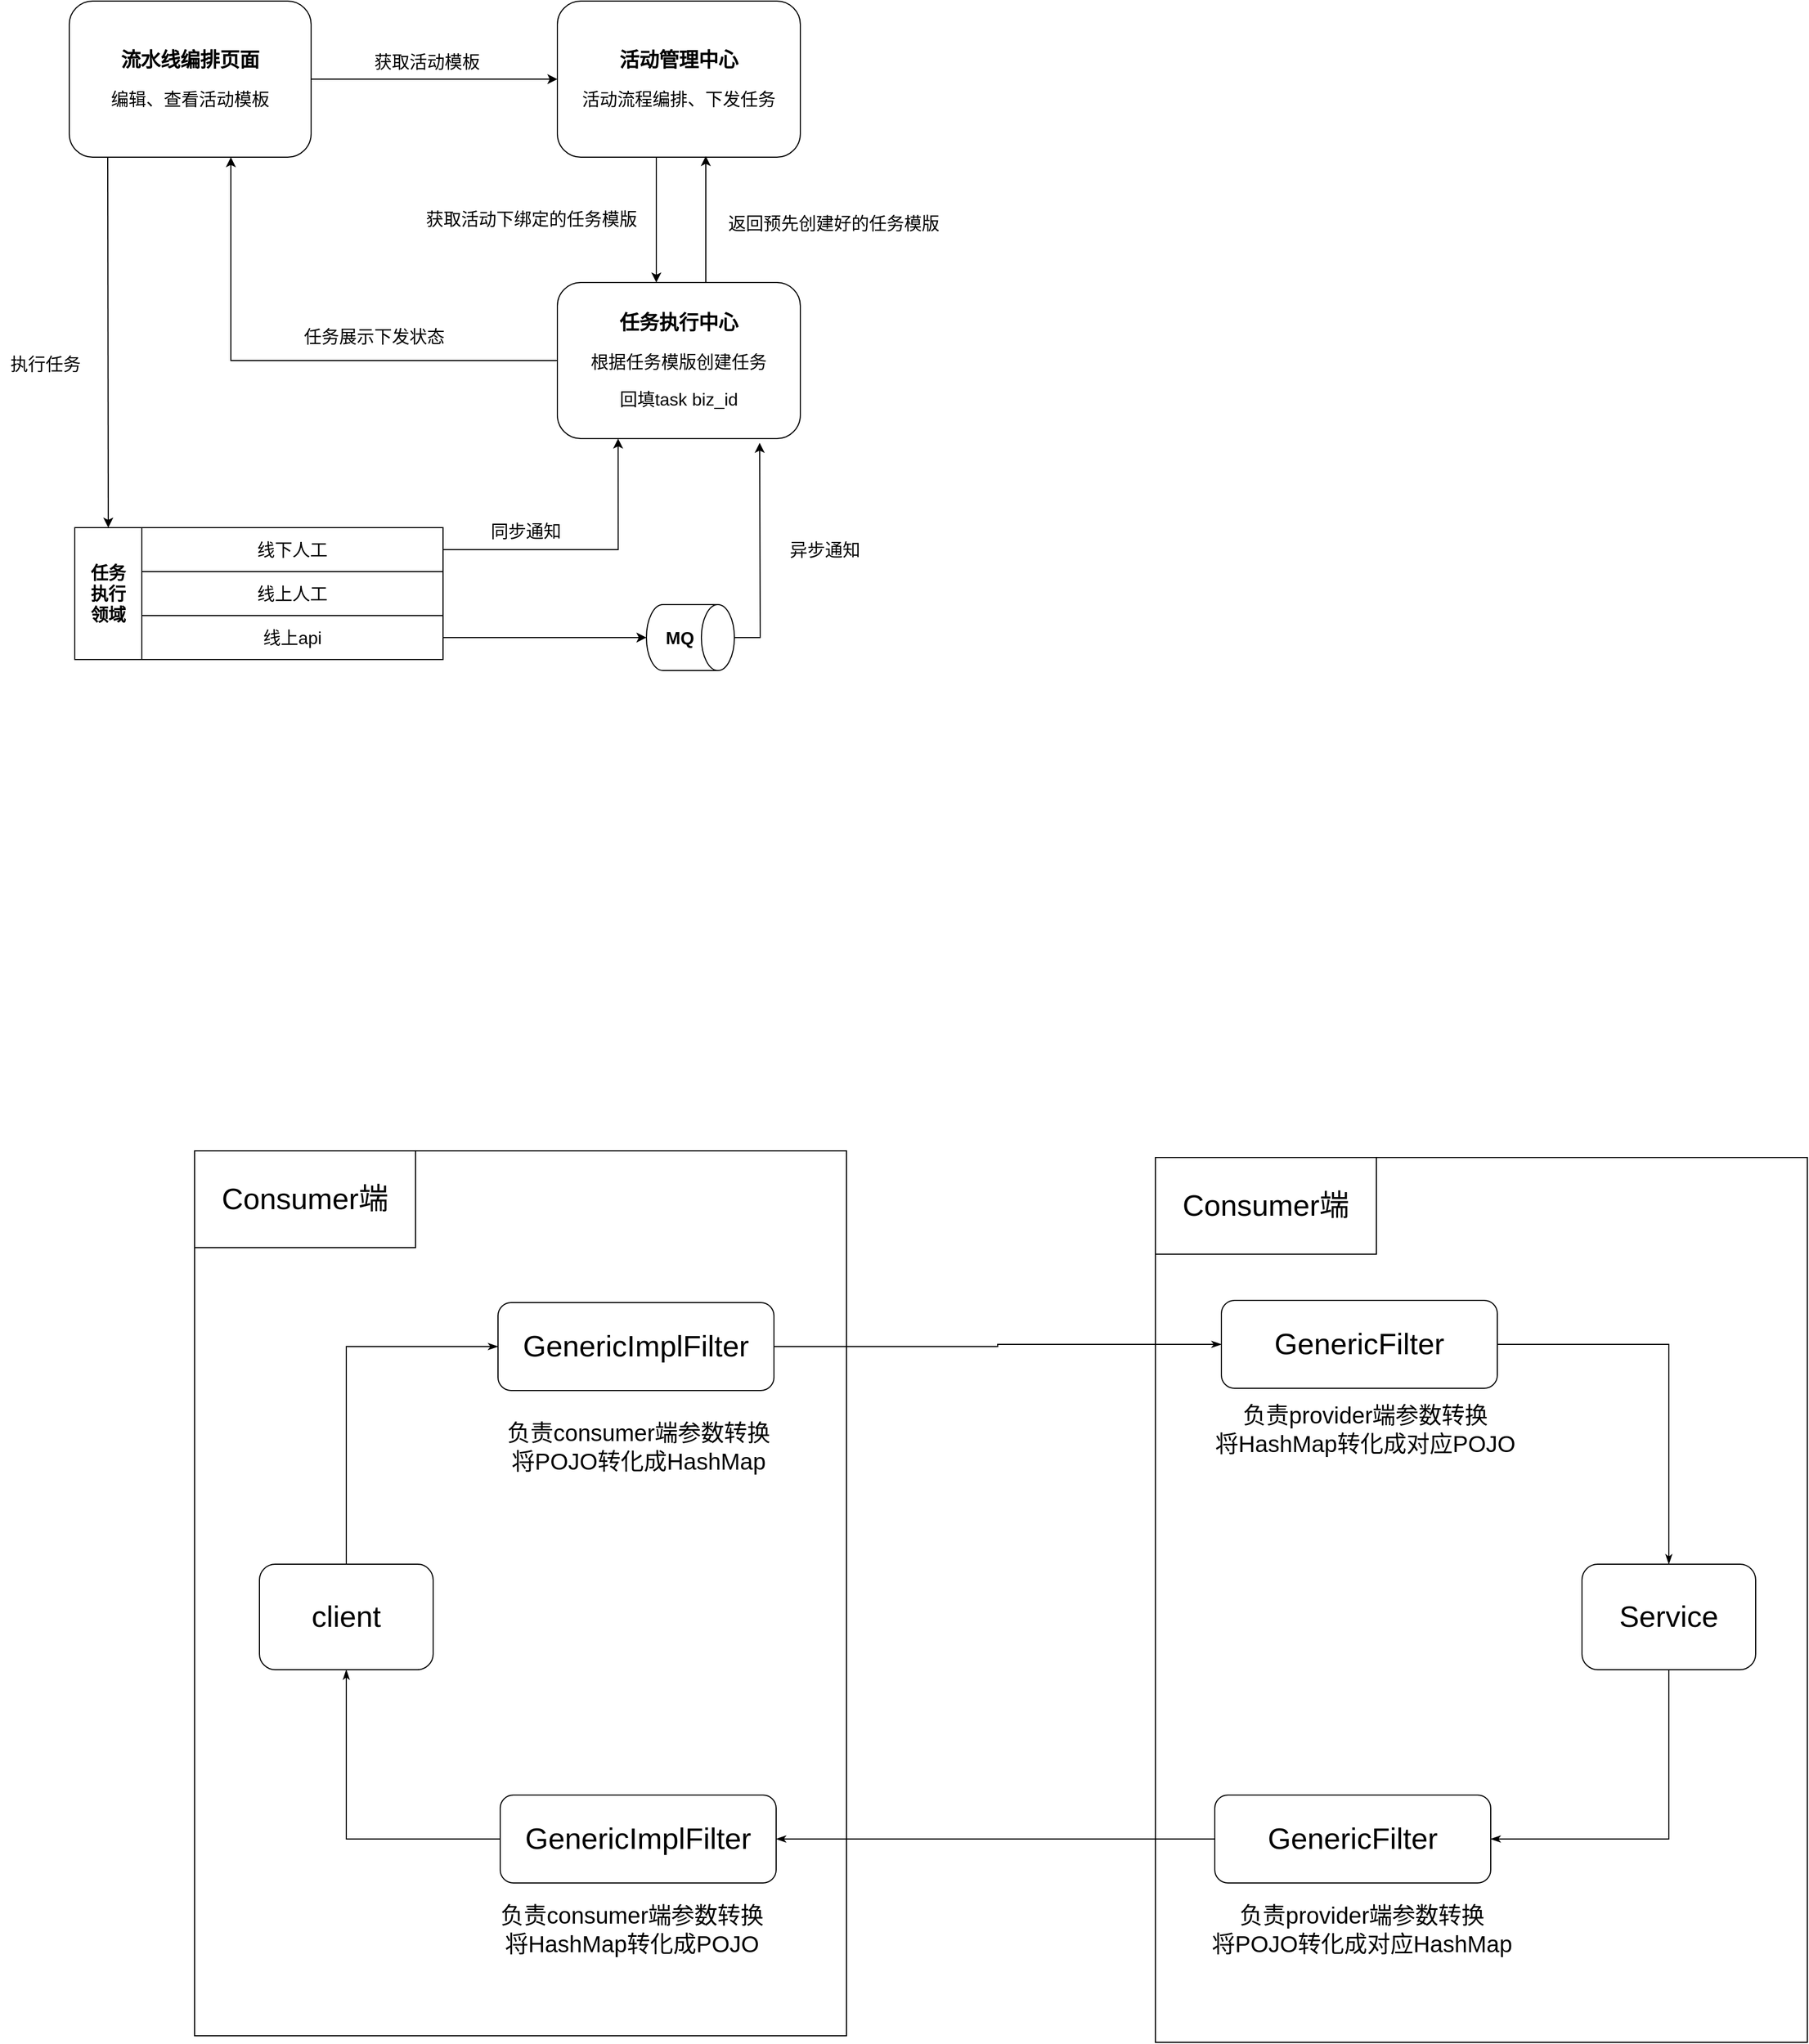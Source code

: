 <mxfile version="20.2.2" type="github"><diagram id="iIo1VOdqqlazAGS29YO0" name="第 1 页"><mxGraphModel dx="2800" dy="3176" grid="0" gridSize="10" guides="1" tooltips="1" connect="1" arrows="1" fold="1" page="1" pageScale="1" pageWidth="3300" pageHeight="4681" math="0" shadow="0"><root><mxCell id="0"/><mxCell id="1" parent="0"/><mxCell id="ehFY9bfY-wIoizmrNBvI-3" style="edgeStyle=orthogonalEdgeStyle;rounded=0;orthogonalLoop=1;jettySize=auto;html=1;entryX=0;entryY=0.5;entryDx=0;entryDy=0;fontSize=12;" parent="1" source="ehFY9bfY-wIoizmrNBvI-1" target="ehFY9bfY-wIoizmrNBvI-2" edge="1"><mxGeometry relative="1" as="geometry"/></mxCell><mxCell id="ehFY9bfY-wIoizmrNBvI-1" value="&lt;font style=&quot;&quot;&gt;&lt;b style=&quot;font-size: 18px;&quot;&gt;流水线编排页面&lt;/b&gt;&lt;br&gt;&lt;br&gt;&lt;font size=&quot;3&quot;&gt;编辑、查看活动模板&lt;/font&gt;&lt;br&gt;&lt;/font&gt;" style="rounded=1;whiteSpace=wrap;html=1;" parent="1" vertex="1"><mxGeometry x="309" y="147" width="220" height="142" as="geometry"/></mxCell><mxCell id="ehFY9bfY-wIoizmrNBvI-2" value="&lt;font style=&quot;&quot;&gt;&lt;b style=&quot;font-size: 18px;&quot;&gt;活动管理中心&lt;/b&gt;&lt;br&gt;&lt;br&gt;&lt;font size=&quot;3&quot;&gt;活动流程编排、下发任务&lt;/font&gt;&lt;br&gt;&lt;/font&gt;" style="rounded=1;whiteSpace=wrap;html=1;" parent="1" vertex="1"><mxGeometry x="753" y="147" width="221" height="142" as="geometry"/></mxCell><mxCell id="ehFY9bfY-wIoizmrNBvI-4" value="&lt;font style=&quot;font-size: 16px;&quot;&gt;获取活动模板&lt;/font&gt;" style="text;html=1;align=center;verticalAlign=middle;resizable=0;points=[];autosize=1;strokeColor=none;fillColor=none;fontSize=12;" parent="1" vertex="1"><mxGeometry x="577" y="186" width="114" height="31" as="geometry"/></mxCell><mxCell id="ehFY9bfY-wIoizmrNBvI-11" style="edgeStyle=orthogonalEdgeStyle;rounded=0;orthogonalLoop=1;jettySize=auto;html=1;fontSize=16;" parent="1" source="ehFY9bfY-wIoizmrNBvI-5" target="ehFY9bfY-wIoizmrNBvI-1" edge="1"><mxGeometry relative="1" as="geometry"><Array as="points"><mxPoint x="456" y="474"/></Array></mxGeometry></mxCell><mxCell id="ehFY9bfY-wIoizmrNBvI-5" value="&lt;font style=&quot;&quot;&gt;&lt;b style=&quot;font-size: 18px;&quot;&gt;任务执行中心&lt;/b&gt;&lt;br&gt;&lt;br&gt;&lt;font size=&quot;3&quot;&gt;根据任务模版创建任务&lt;br&gt;&lt;/font&gt;&lt;br&gt;&lt;font style=&quot;font-size: 16px;&quot;&gt;回填task biz_id&lt;/font&gt;&lt;br&gt;&lt;/font&gt;" style="rounded=1;whiteSpace=wrap;html=1;" parent="1" vertex="1"><mxGeometry x="753" y="403" width="221" height="142" as="geometry"/></mxCell><mxCell id="ehFY9bfY-wIoizmrNBvI-7" value="获取活动下绑定的任务模版" style="text;html=1;align=center;verticalAlign=middle;resizable=0;points=[];autosize=1;strokeColor=none;fillColor=none;fontSize=16;" parent="1" vertex="1"><mxGeometry x="624" y="329" width="210" height="31" as="geometry"/></mxCell><mxCell id="ehFY9bfY-wIoizmrNBvI-8" value="" style="endArrow=classic;html=1;rounded=0;fontSize=16;" parent="1" edge="1"><mxGeometry width="50" height="50" relative="1" as="geometry"><mxPoint x="843" y="289" as="sourcePoint"/><mxPoint x="843" y="403" as="targetPoint"/></mxGeometry></mxCell><mxCell id="ehFY9bfY-wIoizmrNBvI-9" value="" style="endArrow=classic;html=1;rounded=0;fontSize=16;" parent="1" edge="1"><mxGeometry width="50" height="50" relative="1" as="geometry"><mxPoint x="888" y="403" as="sourcePoint"/><mxPoint x="888" y="288" as="targetPoint"/></mxGeometry></mxCell><mxCell id="ehFY9bfY-wIoizmrNBvI-10" value="返回预先创建好的任务模版" style="text;html=1;align=center;verticalAlign=middle;resizable=0;points=[];autosize=1;strokeColor=none;fillColor=none;fontSize=16;" parent="1" vertex="1"><mxGeometry x="899" y="333" width="210" height="31" as="geometry"/></mxCell><mxCell id="ehFY9bfY-wIoizmrNBvI-12" value="任务展示下发状态" style="text;html=1;align=center;verticalAlign=middle;resizable=0;points=[];autosize=1;strokeColor=none;fillColor=none;fontSize=16;" parent="1" vertex="1"><mxGeometry x="513" y="436" width="146" height="31" as="geometry"/></mxCell><mxCell id="ehFY9bfY-wIoizmrNBvI-20" style="edgeStyle=orthogonalEdgeStyle;rounded=0;orthogonalLoop=1;jettySize=auto;html=1;entryX=0.25;entryY=1;entryDx=0;entryDy=0;fontSize=16;" parent="1" source="ehFY9bfY-wIoizmrNBvI-13" target="ehFY9bfY-wIoizmrNBvI-5" edge="1"><mxGeometry relative="1" as="geometry"/></mxCell><mxCell id="ehFY9bfY-wIoizmrNBvI-13" value="线下人工" style="rounded=0;whiteSpace=wrap;html=1;fontSize=16;" parent="1" vertex="1"><mxGeometry x="375" y="626" width="274" height="40" as="geometry"/></mxCell><mxCell id="ehFY9bfY-wIoizmrNBvI-14" value="线上人工" style="rounded=0;whiteSpace=wrap;html=1;fontSize=16;" parent="1" vertex="1"><mxGeometry x="375" y="666" width="274" height="40" as="geometry"/></mxCell><mxCell id="ehFY9bfY-wIoizmrNBvI-27" style="edgeStyle=orthogonalEdgeStyle;rounded=0;orthogonalLoop=1;jettySize=auto;html=1;entryX=0.5;entryY=1;entryDx=0;entryDy=0;entryPerimeter=0;fontSize=16;" parent="1" source="ehFY9bfY-wIoizmrNBvI-15" target="ehFY9bfY-wIoizmrNBvI-22" edge="1"><mxGeometry relative="1" as="geometry"/></mxCell><mxCell id="ehFY9bfY-wIoizmrNBvI-15" value="线上api" style="rounded=0;whiteSpace=wrap;html=1;fontSize=16;" parent="1" vertex="1"><mxGeometry x="375" y="706" width="274" height="40" as="geometry"/></mxCell><mxCell id="ehFY9bfY-wIoizmrNBvI-16" value="&lt;b&gt;任务&lt;br&gt;执行&lt;br&gt;领域&lt;/b&gt;" style="rounded=0;whiteSpace=wrap;html=1;fontSize=16;" parent="1" vertex="1"><mxGeometry x="314" y="626" width="61" height="120" as="geometry"/></mxCell><mxCell id="ehFY9bfY-wIoizmrNBvI-17" value="" style="endArrow=classic;html=1;rounded=0;fontSize=16;entryX=0.5;entryY=0;entryDx=0;entryDy=0;" parent="1" target="ehFY9bfY-wIoizmrNBvI-16" edge="1"><mxGeometry width="50" height="50" relative="1" as="geometry"><mxPoint x="344" y="289" as="sourcePoint"/><mxPoint x="344" y="463" as="targetPoint"/></mxGeometry></mxCell><mxCell id="ehFY9bfY-wIoizmrNBvI-18" value="执行任务" style="text;html=1;align=center;verticalAlign=middle;resizable=0;points=[];autosize=1;strokeColor=none;fillColor=none;fontSize=16;" parent="1" vertex="1"><mxGeometry x="246" y="461" width="82" height="31" as="geometry"/></mxCell><mxCell id="ehFY9bfY-wIoizmrNBvI-21" value="同步通知" style="text;html=1;align=center;verticalAlign=middle;resizable=0;points=[];autosize=1;strokeColor=none;fillColor=none;fontSize=16;" parent="1" vertex="1"><mxGeometry x="683" y="613" width="82" height="31" as="geometry"/></mxCell><mxCell id="ehFY9bfY-wIoizmrNBvI-28" style="edgeStyle=orthogonalEdgeStyle;rounded=0;orthogonalLoop=1;jettySize=auto;html=1;fontSize=16;" parent="1" source="ehFY9bfY-wIoizmrNBvI-22" edge="1"><mxGeometry relative="1" as="geometry"><mxPoint x="937" y="548.875" as="targetPoint"/></mxGeometry></mxCell><mxCell id="ehFY9bfY-wIoizmrNBvI-22" value="" style="shape=cylinder3;whiteSpace=wrap;html=1;boundedLbl=1;backgroundOutline=1;size=15;fontSize=16;rotation=90;" parent="1" vertex="1"><mxGeometry x="844" y="686" width="60" height="80" as="geometry"/></mxCell><mxCell id="ehFY9bfY-wIoizmrNBvI-23" value="&lt;b&gt;MQ&lt;/b&gt;" style="text;html=1;align=center;verticalAlign=middle;resizable=0;points=[];autosize=1;strokeColor=none;fillColor=none;fontSize=16;" parent="1" vertex="1"><mxGeometry x="841.5" y="710.5" width="44" height="31" as="geometry"/></mxCell><mxCell id="ehFY9bfY-wIoizmrNBvI-29" value="异步通知" style="text;html=1;align=center;verticalAlign=middle;resizable=0;points=[];autosize=1;strokeColor=none;fillColor=none;fontSize=16;" parent="1" vertex="1"><mxGeometry x="955" y="630.5" width="82" height="31" as="geometry"/></mxCell><mxCell id="dUUcE68Gfqw0NFtzMeoE-2" value="" style="rounded=0;whiteSpace=wrap;html=1;" vertex="1" parent="1"><mxGeometry x="423" y="1193" width="593" height="805" as="geometry"/></mxCell><mxCell id="dUUcE68Gfqw0NFtzMeoE-3" value="" style="rounded=0;whiteSpace=wrap;html=1;" vertex="1" parent="1"><mxGeometry x="1297" y="1199" width="593" height="805" as="geometry"/></mxCell><mxCell id="dUUcE68Gfqw0NFtzMeoE-23" style="edgeStyle=orthogonalEdgeStyle;rounded=0;orthogonalLoop=1;jettySize=auto;html=1;entryX=0;entryY=0.5;entryDx=0;entryDy=0;fontSize=27;startArrow=none;startFill=0;endArrow=classicThin;endFill=1;exitX=0.5;exitY=0;exitDx=0;exitDy=0;" edge="1" parent="1" source="dUUcE68Gfqw0NFtzMeoE-4" target="dUUcE68Gfqw0NFtzMeoE-5"><mxGeometry relative="1" as="geometry"/></mxCell><mxCell id="dUUcE68Gfqw0NFtzMeoE-4" value="&lt;font style=&quot;font-size: 27px;&quot;&gt;client&lt;/font&gt;" style="rounded=1;whiteSpace=wrap;html=1;" vertex="1" parent="1"><mxGeometry x="482" y="1569" width="158" height="96" as="geometry"/></mxCell><mxCell id="dUUcE68Gfqw0NFtzMeoE-21" style="edgeStyle=orthogonalEdgeStyle;rounded=0;orthogonalLoop=1;jettySize=auto;html=1;fontSize=27;startArrow=none;startFill=0;endArrow=classicThin;endFill=1;" edge="1" parent="1" source="dUUcE68Gfqw0NFtzMeoE-5" target="dUUcE68Gfqw0NFtzMeoE-7"><mxGeometry relative="1" as="geometry"/></mxCell><mxCell id="dUUcE68Gfqw0NFtzMeoE-5" value="&lt;font style=&quot;font-size: 27px;&quot;&gt;GenericImplFilter&lt;/font&gt;" style="rounded=1;whiteSpace=wrap;html=1;" vertex="1" parent="1"><mxGeometry x="699" y="1331" width="251" height="80" as="geometry"/></mxCell><mxCell id="dUUcE68Gfqw0NFtzMeoE-22" style="edgeStyle=orthogonalEdgeStyle;rounded=0;orthogonalLoop=1;jettySize=auto;html=1;fontSize=27;startArrow=none;startFill=0;endArrow=classicThin;endFill=1;" edge="1" parent="1" source="dUUcE68Gfqw0NFtzMeoE-6" target="dUUcE68Gfqw0NFtzMeoE-4"><mxGeometry relative="1" as="geometry"/></mxCell><mxCell id="dUUcE68Gfqw0NFtzMeoE-6" value="&lt;font style=&quot;font-size: 27px;&quot;&gt;GenericImplFilter&lt;/font&gt;" style="rounded=1;whiteSpace=wrap;html=1;" vertex="1" parent="1"><mxGeometry x="701" y="1779" width="251" height="80" as="geometry"/></mxCell><mxCell id="dUUcE68Gfqw0NFtzMeoE-7" value="&lt;font style=&quot;font-size: 27px;&quot;&gt;GenericFilter&lt;/font&gt;" style="rounded=1;whiteSpace=wrap;html=1;" vertex="1" parent="1"><mxGeometry x="1357" y="1329" width="251" height="80" as="geometry"/></mxCell><mxCell id="dUUcE68Gfqw0NFtzMeoE-20" style="edgeStyle=orthogonalEdgeStyle;rounded=0;orthogonalLoop=1;jettySize=auto;html=1;exitX=0;exitY=0.5;exitDx=0;exitDy=0;entryX=1;entryY=0.5;entryDx=0;entryDy=0;fontSize=27;startArrow=none;startFill=0;endArrow=classicThin;endFill=1;" edge="1" parent="1" source="dUUcE68Gfqw0NFtzMeoE-8" target="dUUcE68Gfqw0NFtzMeoE-6"><mxGeometry relative="1" as="geometry"/></mxCell><mxCell id="dUUcE68Gfqw0NFtzMeoE-8" value="&lt;font style=&quot;font-size: 27px;&quot;&gt;GenericFilter&lt;/font&gt;" style="rounded=1;whiteSpace=wrap;html=1;" vertex="1" parent="1"><mxGeometry x="1351" y="1779" width="251" height="80" as="geometry"/></mxCell><mxCell id="dUUcE68Gfqw0NFtzMeoE-18" style="edgeStyle=orthogonalEdgeStyle;rounded=0;orthogonalLoop=1;jettySize=auto;html=1;exitX=0.5;exitY=0;exitDx=0;exitDy=0;entryX=1;entryY=0.5;entryDx=0;entryDy=0;fontSize=27;startArrow=classicThin;startFill=1;endArrow=none;endFill=0;" edge="1" parent="1" source="dUUcE68Gfqw0NFtzMeoE-9" target="dUUcE68Gfqw0NFtzMeoE-7"><mxGeometry relative="1" as="geometry"/></mxCell><mxCell id="dUUcE68Gfqw0NFtzMeoE-19" style="edgeStyle=orthogonalEdgeStyle;rounded=0;orthogonalLoop=1;jettySize=auto;html=1;entryX=1;entryY=0.5;entryDx=0;entryDy=0;fontSize=27;startArrow=none;startFill=0;endArrow=classicThin;endFill=1;" edge="1" parent="1" source="dUUcE68Gfqw0NFtzMeoE-9" target="dUUcE68Gfqw0NFtzMeoE-8"><mxGeometry relative="1" as="geometry"><Array as="points"><mxPoint x="1764" y="1819"/></Array></mxGeometry></mxCell><mxCell id="dUUcE68Gfqw0NFtzMeoE-9" value="&lt;font style=&quot;font-size: 27px;&quot;&gt;Service&lt;/font&gt;" style="rounded=1;whiteSpace=wrap;html=1;" vertex="1" parent="1"><mxGeometry x="1685" y="1569" width="158" height="96" as="geometry"/></mxCell><mxCell id="dUUcE68Gfqw0NFtzMeoE-24" value="Consumer端" style="rounded=0;whiteSpace=wrap;html=1;fontSize=27;" vertex="1" parent="1"><mxGeometry x="423" y="1193" width="201" height="88" as="geometry"/></mxCell><mxCell id="dUUcE68Gfqw0NFtzMeoE-25" value="Consumer端" style="rounded=0;whiteSpace=wrap;html=1;fontSize=27;" vertex="1" parent="1"><mxGeometry x="1297" y="1199" width="201" height="88" as="geometry"/></mxCell><mxCell id="dUUcE68Gfqw0NFtzMeoE-26" value="负责provider端参数转换&lt;br&gt;将HashMap转化成对应POJO" style="text;html=1;strokeColor=none;fillColor=none;align=center;verticalAlign=middle;whiteSpace=wrap;rounded=0;fontSize=21;" vertex="1" parent="1"><mxGeometry x="1347" y="1419" width="282" height="53" as="geometry"/></mxCell><mxCell id="dUUcE68Gfqw0NFtzMeoE-27" value="负责provider端参数转换&lt;br&gt;将POJO转化成对应HashMap" style="text;html=1;strokeColor=none;fillColor=none;align=center;verticalAlign=middle;whiteSpace=wrap;rounded=0;fontSize=21;" vertex="1" parent="1"><mxGeometry x="1344" y="1874" width="282" height="53" as="geometry"/></mxCell><mxCell id="dUUcE68Gfqw0NFtzMeoE-28" value="负责consumer端参数转换&lt;br&gt;将POJO转化成HashMap" style="text;html=1;strokeColor=none;fillColor=none;align=center;verticalAlign=middle;whiteSpace=wrap;rounded=0;fontSize=21;" vertex="1" parent="1"><mxGeometry x="685.5" y="1435" width="282" height="53" as="geometry"/></mxCell><mxCell id="dUUcE68Gfqw0NFtzMeoE-29" value="负责consumer端参数转换&lt;br&gt;将HashMap转化成POJO" style="text;html=1;strokeColor=none;fillColor=none;align=center;verticalAlign=middle;whiteSpace=wrap;rounded=0;fontSize=21;" vertex="1" parent="1"><mxGeometry x="680" y="1874" width="282" height="53" as="geometry"/></mxCell></root></mxGraphModel></diagram></mxfile>